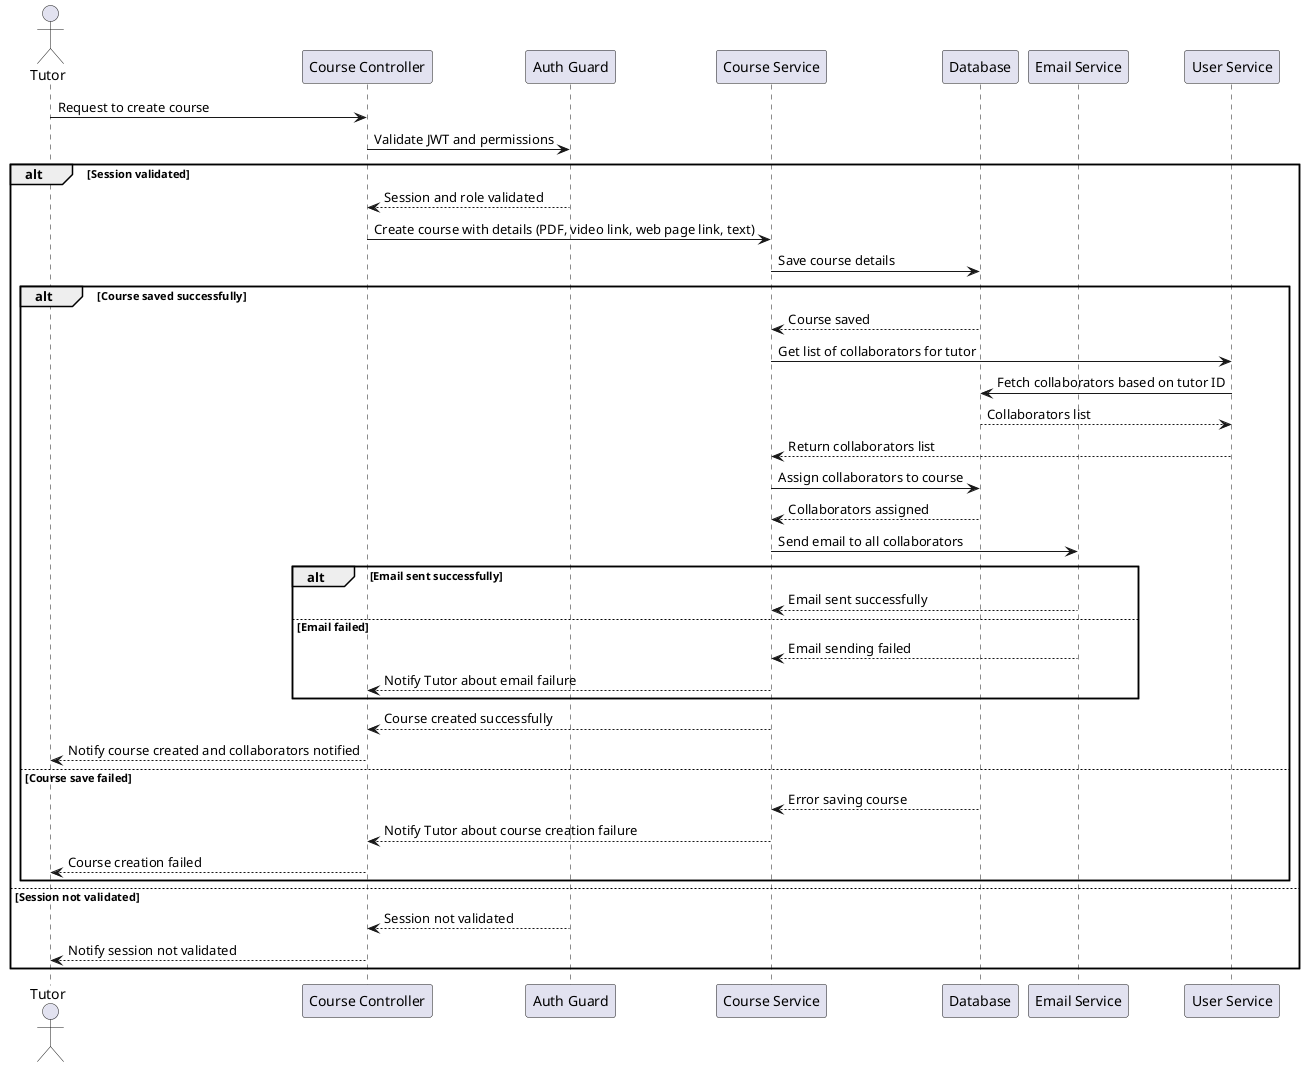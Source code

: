 @startuml "Course creation"

actor Tutor
participant "Course Controller" as CourseController
participant "Auth Guard" as AuthGuard
participant "Course Service" as CourseService
participant "Database" as Database
participant "Email Service" as EmailService
participant "User Service" as UserService

Tutor -> CourseController: Request to create course
CourseController -> AuthGuard: Validate JWT and permissions

alt Session validated
    AuthGuard --> CourseController: Session and role validated
    CourseController -> CourseService: Create course with details (PDF, video link, web page link, text)

    CourseService -> Database: Save course details
    alt Course saved successfully
        Database --> CourseService: Course saved

        CourseService -> UserService: Get list of collaborators for tutor
        UserService -> Database: Fetch collaborators based on tutor ID
        Database --> UserService: Collaborators list
        UserService --> CourseService: Return collaborators list

        CourseService -> Database: Assign collaborators to course
        Database --> CourseService: Collaborators assigned

        CourseService -> EmailService: Send email to all collaborators
        alt Email sent successfully
            EmailService --> CourseService: Email sent successfully
        else Email failed
            EmailService --> CourseService: Email sending failed
            CourseService --> CourseController: Notify Tutor about email failure
        end

        CourseService --> CourseController: Course created successfully
        CourseController --> Tutor: Notify course created and collaborators notified
    else Course save failed
        Database --> CourseService: Error saving course
        CourseService --> CourseController: Notify Tutor about course creation failure
        CourseController --> Tutor: Course creation failed
    end

else Session not validated
    AuthGuard --> CourseController: Session not validated
    CourseController --> Tutor: Notify session not validated
end

@enduml
